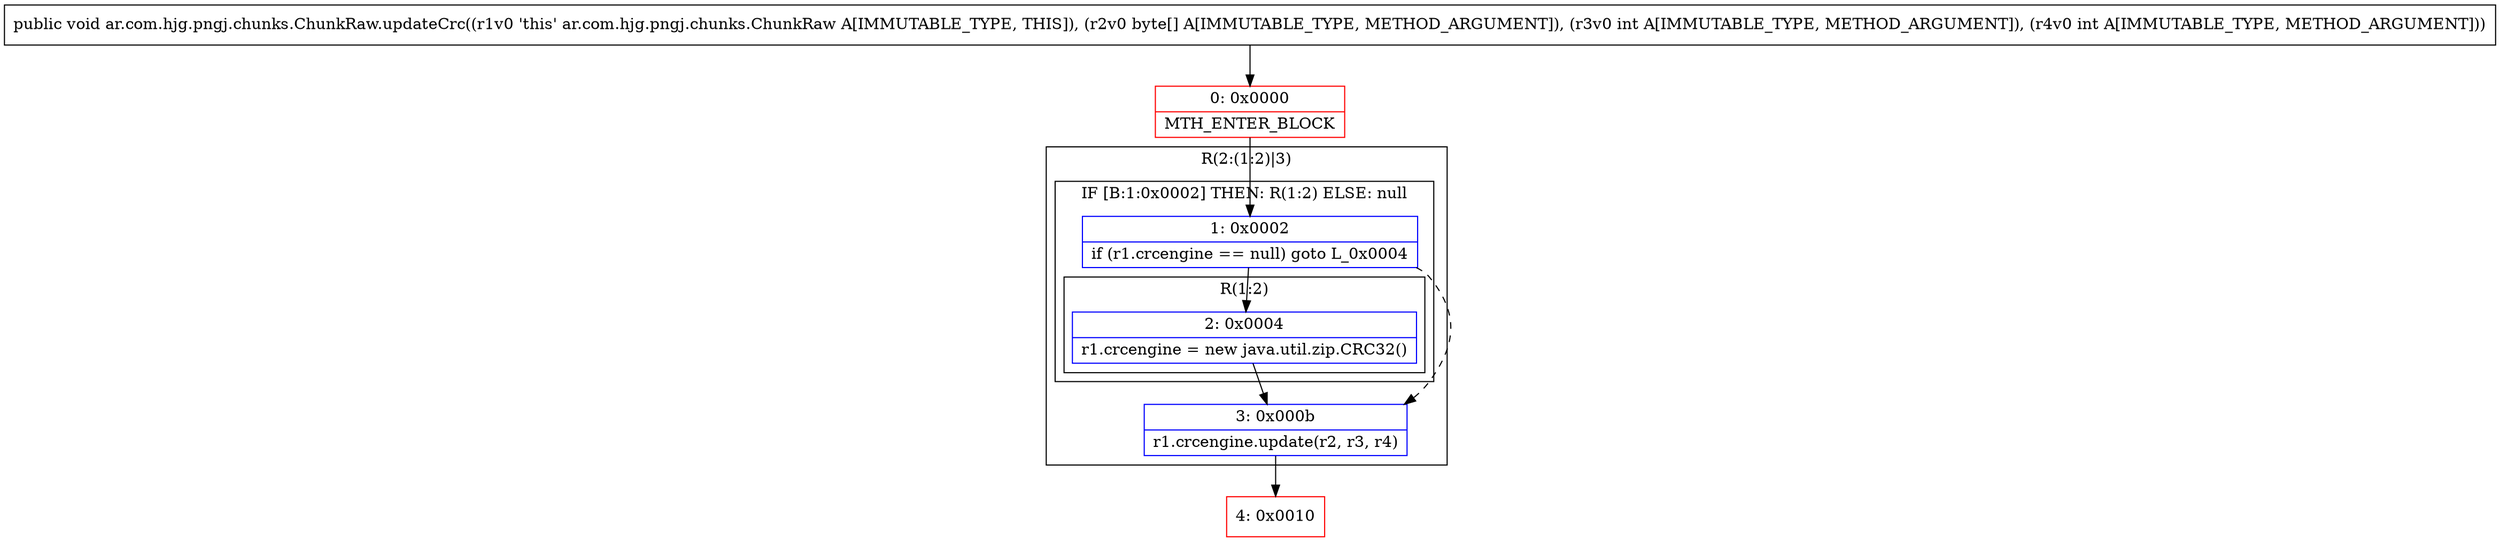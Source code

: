 digraph "CFG forar.com.hjg.pngj.chunks.ChunkRaw.updateCrc([BII)V" {
subgraph cluster_Region_256198649 {
label = "R(2:(1:2)|3)";
node [shape=record,color=blue];
subgraph cluster_IfRegion_482631372 {
label = "IF [B:1:0x0002] THEN: R(1:2) ELSE: null";
node [shape=record,color=blue];
Node_1 [shape=record,label="{1\:\ 0x0002|if (r1.crcengine == null) goto L_0x0004\l}"];
subgraph cluster_Region_1240815780 {
label = "R(1:2)";
node [shape=record,color=blue];
Node_2 [shape=record,label="{2\:\ 0x0004|r1.crcengine = new java.util.zip.CRC32()\l}"];
}
}
Node_3 [shape=record,label="{3\:\ 0x000b|r1.crcengine.update(r2, r3, r4)\l}"];
}
Node_0 [shape=record,color=red,label="{0\:\ 0x0000|MTH_ENTER_BLOCK\l}"];
Node_4 [shape=record,color=red,label="{4\:\ 0x0010}"];
MethodNode[shape=record,label="{public void ar.com.hjg.pngj.chunks.ChunkRaw.updateCrc((r1v0 'this' ar.com.hjg.pngj.chunks.ChunkRaw A[IMMUTABLE_TYPE, THIS]), (r2v0 byte[] A[IMMUTABLE_TYPE, METHOD_ARGUMENT]), (r3v0 int A[IMMUTABLE_TYPE, METHOD_ARGUMENT]), (r4v0 int A[IMMUTABLE_TYPE, METHOD_ARGUMENT])) }"];
MethodNode -> Node_0;
Node_1 -> Node_2;
Node_1 -> Node_3[style=dashed];
Node_2 -> Node_3;
Node_3 -> Node_4;
Node_0 -> Node_1;
}

